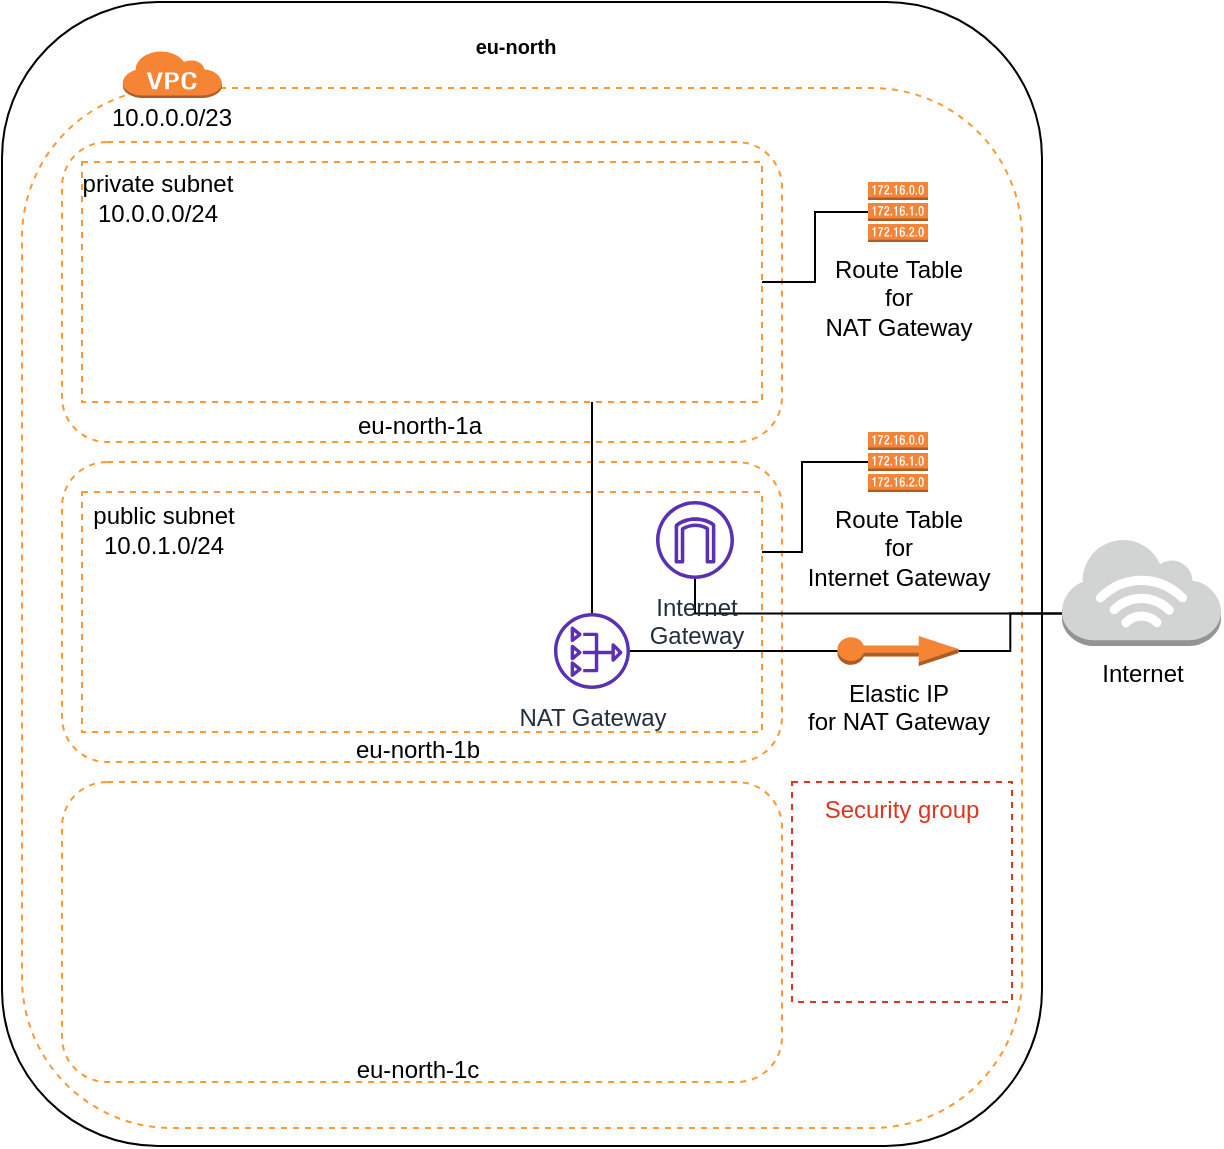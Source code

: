 <mxfile version="14.9.6" type="device"><diagram id="CHuxLxJw6uL9sAuCYlDF" name="Page-1"><mxGraphModel dx="1024" dy="592" grid="1" gridSize="10" guides="1" tooltips="1" connect="1" arrows="1" fold="1" page="1" pageScale="1" pageWidth="827" pageHeight="1169" math="0" shadow="0"><root><mxCell id="0"/><mxCell id="1" parent="0"/><mxCell id="IsgWBl1us03XiZu8Zyt8-3" value="&lt;h5&gt;eu-north&lt;/h5&gt;" style="rounded=1;whiteSpace=wrap;html=1;movableLabel=1;" parent="1" vertex="1"><mxGeometry x="180" y="10" width="520" height="572" as="geometry"><mxPoint x="-3" y="-264" as="offset"/></mxGeometry></mxCell><mxCell id="IsgWBl1us03XiZu8Zyt8-7" value="" style="rounded=1;whiteSpace=wrap;html=1;dashed=1;strokeColor=#FF9933;" parent="1" vertex="1"><mxGeometry x="190" y="53" width="500" height="520" as="geometry"/></mxCell><mxCell id="IsgWBl1us03XiZu8Zyt8-4" value="eu-north-1c" style="rounded=1;whiteSpace=wrap;html=1;dashed=1;strokeColor=#FF9933;movableLabel=1;" parent="1" vertex="1"><mxGeometry x="210" y="400" width="360" height="150" as="geometry"><mxPoint x="-2" y="69" as="offset"/></mxGeometry></mxCell><mxCell id="IsgWBl1us03XiZu8Zyt8-5" value="eu-north-1b" style="rounded=1;whiteSpace=wrap;html=1;dashed=1;strokeColor=#FF9933;movableLabel=1;" parent="1" vertex="1"><mxGeometry x="210" y="240" width="360" height="150" as="geometry"><mxPoint x="-2" y="69" as="offset"/></mxGeometry></mxCell><mxCell id="IsgWBl1us03XiZu8Zyt8-6" value="eu-north-1a" style="rounded=1;whiteSpace=wrap;html=1;dashed=1;strokeColor=#FF9933;movableLabel=1;" parent="1" vertex="1"><mxGeometry x="210" y="80" width="360" height="150" as="geometry"><mxPoint x="-1" y="67" as="offset"/></mxGeometry></mxCell><mxCell id="IsgWBl1us03XiZu8Zyt8-8" value="" style="outlineConnect=0;dashed=0;verticalLabelPosition=bottom;verticalAlign=top;align=center;html=1;shape=mxgraph.aws3.virtual_private_cloud;fillColor=#F58534;gradientColor=none;strokeColor=#FF9933;" parent="1" vertex="1"><mxGeometry x="240" y="34" width="50" height="24" as="geometry"/></mxCell><mxCell id="IsgWBl1us03XiZu8Zyt8-10" value="10.0.0.0/23" style="text;html=1;strokeColor=none;fillColor=none;align=center;verticalAlign=middle;whiteSpace=wrap;rounded=0;dashed=1;" parent="1" vertex="1"><mxGeometry x="245" y="58" width="40" height="20" as="geometry"/></mxCell><mxCell id="IsgWBl1us03XiZu8Zyt8-12" value="private subnet&lt;br&gt;10.0.0.0/24" style="rounded=0;whiteSpace=wrap;html=1;dashed=1;strokeColor=#FF9933;movableLabel=1;" parent="1" vertex="1"><mxGeometry x="220" y="90" width="340" height="120" as="geometry"><mxPoint x="-132" y="-42" as="offset"/></mxGeometry></mxCell><mxCell id="IsgWBl1us03XiZu8Zyt8-13" value="public subnet&lt;br&gt;10.0.1.0/24" style="rounded=0;whiteSpace=wrap;html=1;dashed=1;strokeColor=#FF9933;movableLabel=1;" parent="1" vertex="1"><mxGeometry x="220" y="255" width="340" height="120" as="geometry"><mxPoint x="-129" y="-41" as="offset"/></mxGeometry></mxCell><mxCell id="IsgWBl1us03XiZu8Zyt8-14" value="Internet" style="outlineConnect=0;dashed=0;verticalLabelPosition=bottom;verticalAlign=top;align=center;html=1;shape=mxgraph.aws3.internet_3;fillColor=#D2D3D3;gradientColor=none;strokeColor=#FF9933;" parent="1" vertex="1"><mxGeometry x="710" y="278" width="79.5" height="54" as="geometry"/></mxCell><mxCell id="IsgWBl1us03XiZu8Zyt8-20" value="" style="edgeStyle=orthogonalEdgeStyle;rounded=0;orthogonalLoop=1;jettySize=auto;html=1;startArrow=none;startFill=0;endArrow=none;endFill=0;exitX=1;exitY=0.25;exitDx=0;exitDy=0;" parent="1" source="IsgWBl1us03XiZu8Zyt8-13" target="IsgWBl1us03XiZu8Zyt8-16" edge="1"><mxGeometry relative="1" as="geometry"><Array as="points"><mxPoint x="580" y="285"/><mxPoint x="580" y="240"/></Array></mxGeometry></mxCell><mxCell id="IsgWBl1us03XiZu8Zyt8-29" style="edgeStyle=orthogonalEdgeStyle;rounded=0;orthogonalLoop=1;jettySize=auto;html=1;entryX=0;entryY=0.7;entryDx=0;entryDy=0;entryPerimeter=0;startArrow=none;startFill=0;endArrow=none;endFill=0;" parent="1" source="IsgWBl1us03XiZu8Zyt8-15" target="IsgWBl1us03XiZu8Zyt8-14" edge="1"><mxGeometry relative="1" as="geometry"><Array as="points"><mxPoint x="527" y="316"/></Array></mxGeometry></mxCell><mxCell id="IsgWBl1us03XiZu8Zyt8-15" value="Internet&lt;br&gt;Gateway" style="outlineConnect=0;fontColor=#232F3E;gradientColor=none;fillColor=#5A30B5;strokeColor=none;dashed=0;verticalLabelPosition=bottom;verticalAlign=top;align=center;html=1;fontSize=12;fontStyle=0;aspect=fixed;pointerEvents=1;shape=mxgraph.aws4.internet_gateway;" parent="1" vertex="1"><mxGeometry x="507" y="259.5" width="39" height="39" as="geometry"/></mxCell><mxCell id="IsgWBl1us03XiZu8Zyt8-16" value="Route&amp;nbsp;Table&lt;br&gt;for&lt;br&gt;Internet Gateway" style="outlineConnect=0;dashed=0;verticalLabelPosition=bottom;verticalAlign=top;align=center;html=1;shape=mxgraph.aws3.route_table;fillColor=#F58536;gradientColor=none;strokeColor=#FF9933;" parent="1" vertex="1"><mxGeometry x="613" y="225" width="30" height="30" as="geometry"/></mxCell><mxCell id="IsgWBl1us03XiZu8Zyt8-27" style="edgeStyle=orthogonalEdgeStyle;rounded=0;orthogonalLoop=1;jettySize=auto;html=1;entryX=0;entryY=0.7;entryDx=0;entryDy=0;entryPerimeter=0;startArrow=none;startFill=0;endArrow=none;endFill=0;" parent="1" source="IsgWBl1us03XiZu8Zyt8-22" target="IsgWBl1us03XiZu8Zyt8-14" edge="1"><mxGeometry relative="1" as="geometry"/></mxCell><mxCell id="IsgWBl1us03XiZu8Zyt8-22" value="Elastic IP&lt;br&gt;for NAT Gateway" style="outlineConnect=0;dashed=0;verticalLabelPosition=bottom;verticalAlign=top;align=center;html=1;shape=mxgraph.aws3.elastic_ip;fillColor=#F58534;gradientColor=none;strokeColor=#FF9933;" parent="1" vertex="1"><mxGeometry x="597.75" y="327" width="60.5" height="15" as="geometry"/></mxCell><mxCell id="IsgWBl1us03XiZu8Zyt8-28" style="edgeStyle=orthogonalEdgeStyle;rounded=0;orthogonalLoop=1;jettySize=auto;html=1;entryX=0;entryY=0.5;entryDx=0;entryDy=0;entryPerimeter=0;startArrow=none;startFill=0;endArrow=none;endFill=0;" parent="1" source="IsgWBl1us03XiZu8Zyt8-24" target="IsgWBl1us03XiZu8Zyt8-22" edge="1"><mxGeometry relative="1" as="geometry"/></mxCell><mxCell id="IsgWBl1us03XiZu8Zyt8-32" style="edgeStyle=orthogonalEdgeStyle;rounded=0;orthogonalLoop=1;jettySize=auto;html=1;entryX=0.75;entryY=1;entryDx=0;entryDy=0;startArrow=none;startFill=0;endArrow=none;endFill=0;" parent="1" source="IsgWBl1us03XiZu8Zyt8-24" target="IsgWBl1us03XiZu8Zyt8-12" edge="1"><mxGeometry relative="1" as="geometry"/></mxCell><mxCell id="IsgWBl1us03XiZu8Zyt8-24" value="NAT Gateway" style="outlineConnect=0;fontColor=#232F3E;gradientColor=none;fillColor=#5A30B5;strokeColor=none;dashed=0;verticalLabelPosition=bottom;verticalAlign=top;align=center;html=1;fontSize=12;fontStyle=0;aspect=fixed;pointerEvents=1;shape=mxgraph.aws4.nat_gateway;" parent="1" vertex="1"><mxGeometry x="456" y="315.5" width="38" height="38" as="geometry"/></mxCell><mxCell id="IsgWBl1us03XiZu8Zyt8-31" style="edgeStyle=orthogonalEdgeStyle;rounded=0;orthogonalLoop=1;jettySize=auto;html=1;entryX=1;entryY=0.5;entryDx=0;entryDy=0;startArrow=none;startFill=0;endArrow=none;endFill=0;" parent="1" source="IsgWBl1us03XiZu8Zyt8-30" target="IsgWBl1us03XiZu8Zyt8-12" edge="1"><mxGeometry relative="1" as="geometry"/></mxCell><mxCell id="IsgWBl1us03XiZu8Zyt8-30" value="Route&amp;nbsp;Table&lt;br&gt;for&lt;br&gt;NAT Gateway" style="outlineConnect=0;dashed=0;verticalLabelPosition=bottom;verticalAlign=top;align=center;html=1;shape=mxgraph.aws3.route_table;fillColor=#F58536;gradientColor=none;strokeColor=#FF9933;" parent="1" vertex="1"><mxGeometry x="613" y="100" width="30" height="30" as="geometry"/></mxCell><mxCell id="IsgWBl1us03XiZu8Zyt8-33" value="Security group" style="fillColor=none;strokeColor=#DD3522;verticalAlign=top;fontStyle=0;fontColor=#DD3522;dashed=1;" parent="1" vertex="1"><mxGeometry x="575" y="400" width="110" height="110" as="geometry"/></mxCell></root></mxGraphModel></diagram></mxfile>